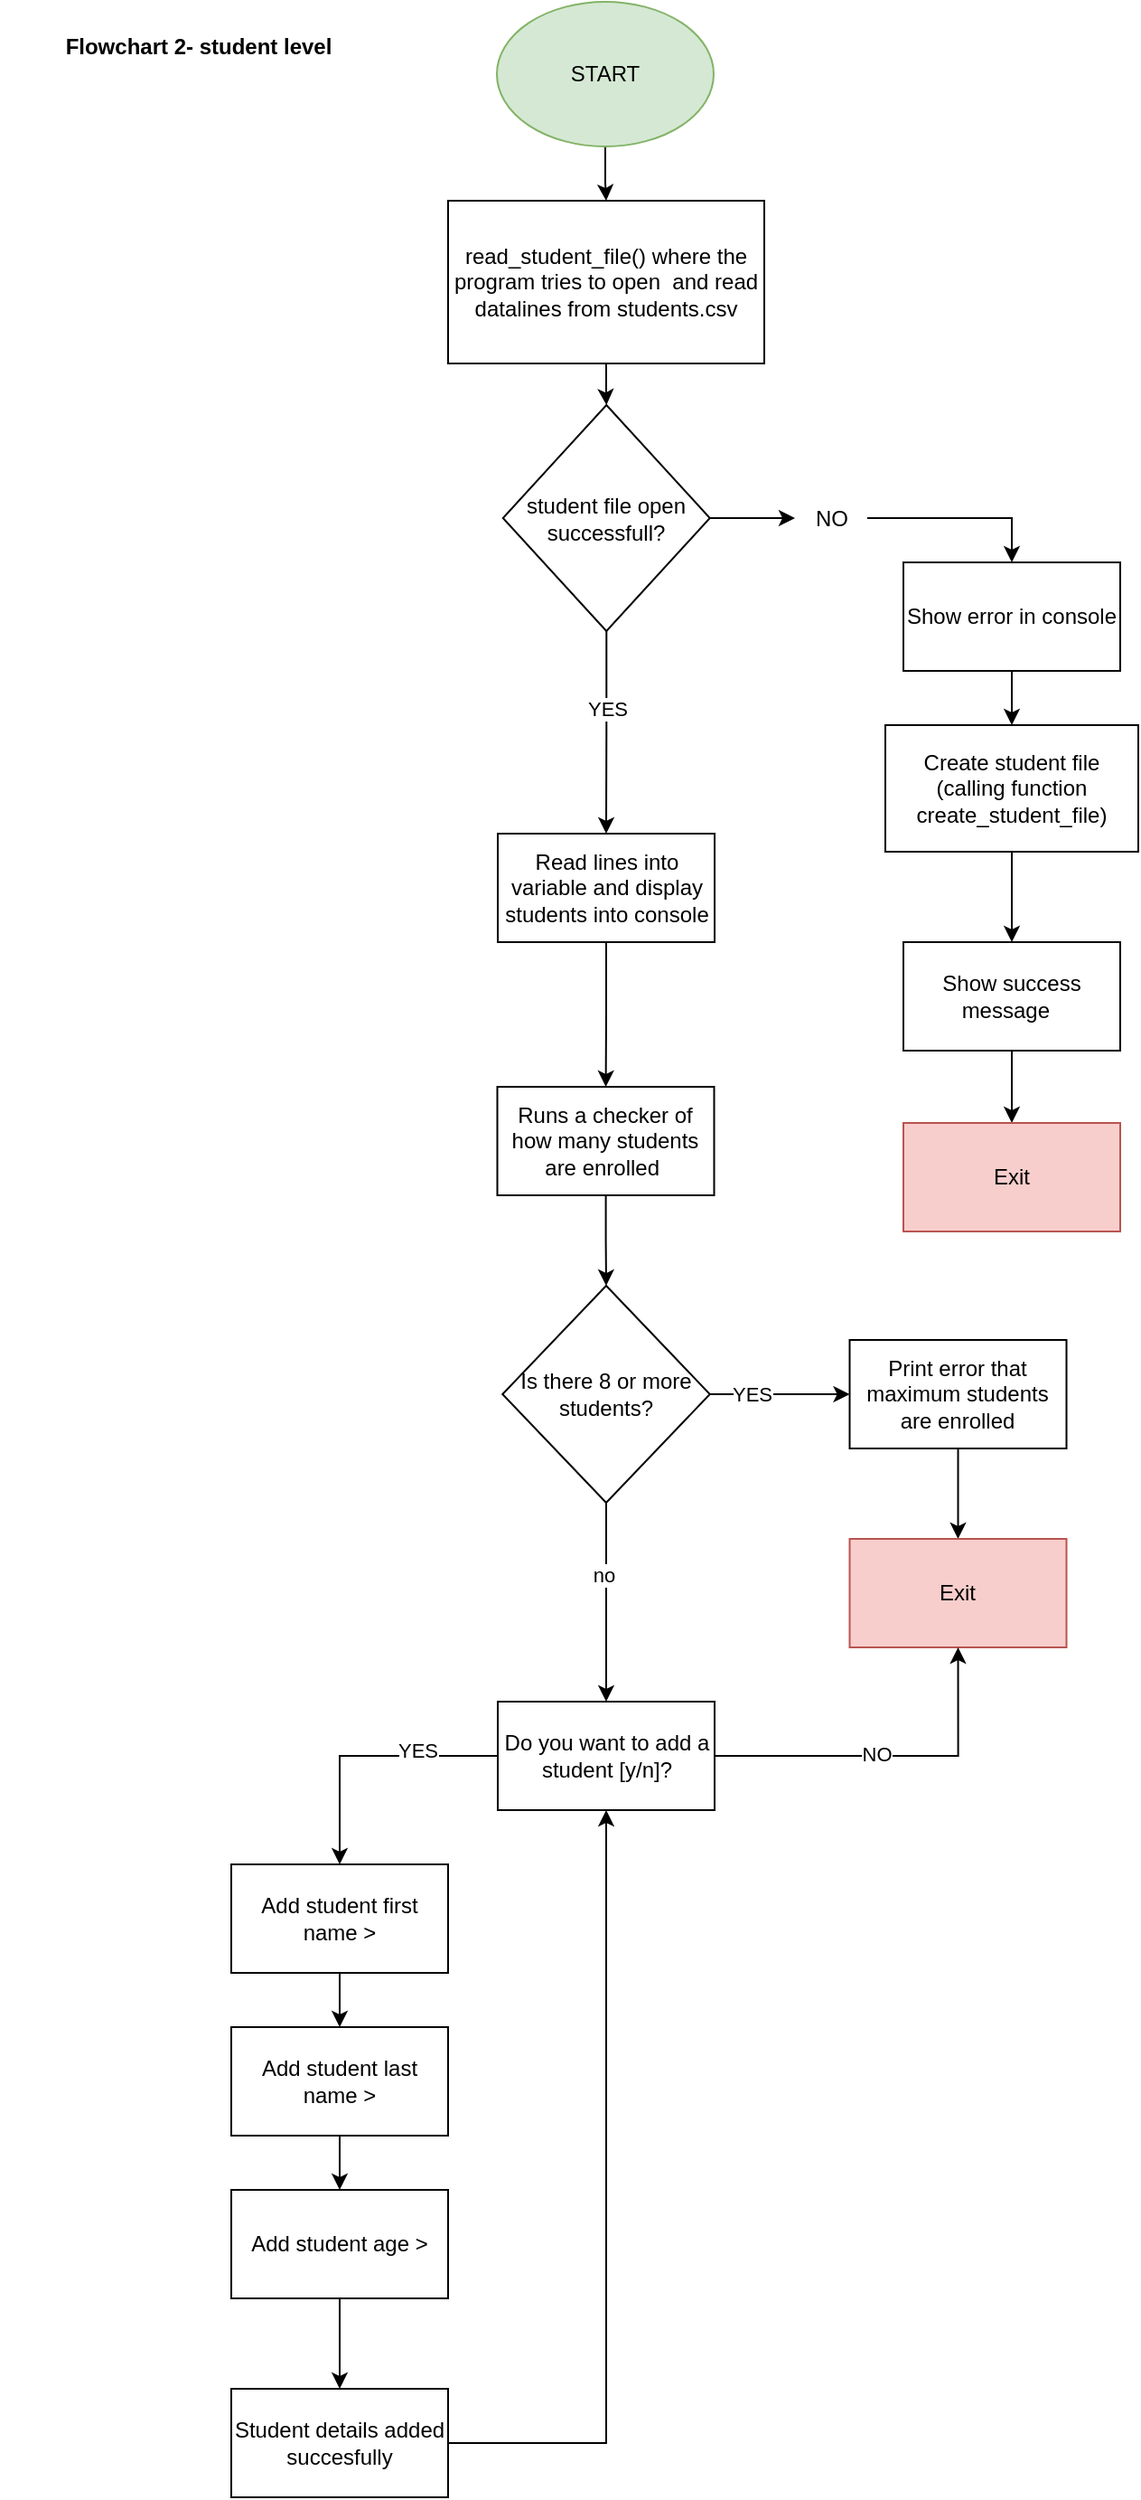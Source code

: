 <mxfile version="26.0.11">
  <diagram name="Page-1" id="NCArv4mWC_7C3QKiHAK6">
    <mxGraphModel dx="1434" dy="772" grid="1" gridSize="10" guides="1" tooltips="1" connect="1" arrows="1" fold="1" page="1" pageScale="1" pageWidth="850" pageHeight="1100" math="0" shadow="0">
      <root>
        <mxCell id="0" />
        <mxCell id="1" parent="0" />
        <mxCell id="ep_1ymyTCZ9elvJ-E0dE-5" value="" style="edgeStyle=orthogonalEdgeStyle;rounded=0;orthogonalLoop=1;jettySize=auto;html=1;" edge="1" parent="1" source="ep_1ymyTCZ9elvJ-E0dE-2" target="ep_1ymyTCZ9elvJ-E0dE-4">
          <mxGeometry relative="1" as="geometry" />
        </mxCell>
        <mxCell id="ep_1ymyTCZ9elvJ-E0dE-2" value="START" style="ellipse;whiteSpace=wrap;html=1;fillColor=#d5e8d4;strokeColor=#82b366;" vertex="1" parent="1">
          <mxGeometry x="365" y="10" width="120" height="80" as="geometry" />
        </mxCell>
        <mxCell id="ep_1ymyTCZ9elvJ-E0dE-3" value="&lt;b&gt;Flowchart 2- student level&lt;/b&gt;" style="text;html=1;align=center;verticalAlign=middle;whiteSpace=wrap;rounded=0;" vertex="1" parent="1">
          <mxGeometry x="90" y="20" width="220" height="30" as="geometry" />
        </mxCell>
        <mxCell id="ep_1ymyTCZ9elvJ-E0dE-7" value="" style="edgeStyle=orthogonalEdgeStyle;rounded=0;orthogonalLoop=1;jettySize=auto;html=1;" edge="1" parent="1" source="ep_1ymyTCZ9elvJ-E0dE-4" target="ep_1ymyTCZ9elvJ-E0dE-6">
          <mxGeometry relative="1" as="geometry" />
        </mxCell>
        <mxCell id="ep_1ymyTCZ9elvJ-E0dE-4" value="read_student_file() where the program tries to open&amp;nbsp; and read datalines from students.csv" style="whiteSpace=wrap;html=1;" vertex="1" parent="1">
          <mxGeometry x="338" y="120" width="175" height="90" as="geometry" />
        </mxCell>
        <mxCell id="ep_1ymyTCZ9elvJ-E0dE-9" value="" style="edgeStyle=orthogonalEdgeStyle;rounded=0;orthogonalLoop=1;jettySize=auto;html=1;" edge="1" parent="1" source="ep_1ymyTCZ9elvJ-E0dE-6" target="ep_1ymyTCZ9elvJ-E0dE-8">
          <mxGeometry relative="1" as="geometry" />
        </mxCell>
        <mxCell id="ep_1ymyTCZ9elvJ-E0dE-10" value="YES" style="edgeLabel;html=1;align=center;verticalAlign=middle;resizable=0;points=[];" vertex="1" connectable="0" parent="ep_1ymyTCZ9elvJ-E0dE-9">
          <mxGeometry x="-0.235" relative="1" as="geometry">
            <mxPoint as="offset" />
          </mxGeometry>
        </mxCell>
        <mxCell id="ep_1ymyTCZ9elvJ-E0dE-12" value="" style="edgeStyle=orthogonalEdgeStyle;rounded=0;orthogonalLoop=1;jettySize=auto;html=1;" edge="1" parent="1" source="ep_1ymyTCZ9elvJ-E0dE-14" target="ep_1ymyTCZ9elvJ-E0dE-11">
          <mxGeometry relative="1" as="geometry" />
        </mxCell>
        <mxCell id="ep_1ymyTCZ9elvJ-E0dE-6" value="student file open successfull?" style="rhombus;whiteSpace=wrap;html=1;" vertex="1" parent="1">
          <mxGeometry x="368.38" y="233" width="114.5" height="125" as="geometry" />
        </mxCell>
        <mxCell id="ep_1ymyTCZ9elvJ-E0dE-22" value="" style="edgeStyle=orthogonalEdgeStyle;rounded=0;orthogonalLoop=1;jettySize=auto;html=1;" edge="1" parent="1" source="ep_1ymyTCZ9elvJ-E0dE-8" target="ep_1ymyTCZ9elvJ-E0dE-21">
          <mxGeometry relative="1" as="geometry" />
        </mxCell>
        <mxCell id="ep_1ymyTCZ9elvJ-E0dE-8" value="Read lines into variable and display students into console" style="whiteSpace=wrap;html=1;" vertex="1" parent="1">
          <mxGeometry x="365.51" y="470" width="120" height="60" as="geometry" />
        </mxCell>
        <mxCell id="ep_1ymyTCZ9elvJ-E0dE-16" value="" style="edgeStyle=orthogonalEdgeStyle;rounded=0;orthogonalLoop=1;jettySize=auto;html=1;" edge="1" parent="1" source="ep_1ymyTCZ9elvJ-E0dE-11" target="ep_1ymyTCZ9elvJ-E0dE-15">
          <mxGeometry relative="1" as="geometry" />
        </mxCell>
        <mxCell id="ep_1ymyTCZ9elvJ-E0dE-11" value="Show error in console" style="whiteSpace=wrap;html=1;" vertex="1" parent="1">
          <mxGeometry x="590" y="320" width="120" height="60" as="geometry" />
        </mxCell>
        <mxCell id="ep_1ymyTCZ9elvJ-E0dE-20" value="" style="edgeStyle=orthogonalEdgeStyle;rounded=0;orthogonalLoop=1;jettySize=auto;html=1;" edge="1" parent="1" source="ep_1ymyTCZ9elvJ-E0dE-15" target="ep_1ymyTCZ9elvJ-E0dE-19">
          <mxGeometry relative="1" as="geometry" />
        </mxCell>
        <mxCell id="ep_1ymyTCZ9elvJ-E0dE-15" value="Create student file (calling function create_student_file)" style="whiteSpace=wrap;html=1;" vertex="1" parent="1">
          <mxGeometry x="580" y="410" width="140" height="70" as="geometry" />
        </mxCell>
        <mxCell id="ep_1ymyTCZ9elvJ-E0dE-38" value="" style="edgeStyle=orthogonalEdgeStyle;rounded=0;orthogonalLoop=1;jettySize=auto;html=1;" edge="1" parent="1" source="ep_1ymyTCZ9elvJ-E0dE-19" target="ep_1ymyTCZ9elvJ-E0dE-37">
          <mxGeometry relative="1" as="geometry" />
        </mxCell>
        <mxCell id="ep_1ymyTCZ9elvJ-E0dE-19" value="Show success message&amp;nbsp;&amp;nbsp;" style="whiteSpace=wrap;html=1;" vertex="1" parent="1">
          <mxGeometry x="590" y="530" width="120" height="60" as="geometry" />
        </mxCell>
        <mxCell id="ep_1ymyTCZ9elvJ-E0dE-24" value="" style="edgeStyle=orthogonalEdgeStyle;rounded=0;orthogonalLoop=1;jettySize=auto;html=1;" edge="1" parent="1" source="ep_1ymyTCZ9elvJ-E0dE-21" target="ep_1ymyTCZ9elvJ-E0dE-23">
          <mxGeometry relative="1" as="geometry" />
        </mxCell>
        <mxCell id="ep_1ymyTCZ9elvJ-E0dE-21" value="Runs a checker of how many students are enrolled&amp;nbsp;" style="whiteSpace=wrap;html=1;" vertex="1" parent="1">
          <mxGeometry x="365.25" y="610" width="120" height="60" as="geometry" />
        </mxCell>
        <mxCell id="ep_1ymyTCZ9elvJ-E0dE-26" value="" style="edgeStyle=orthogonalEdgeStyle;rounded=0;orthogonalLoop=1;jettySize=auto;html=1;" edge="1" parent="1" source="ep_1ymyTCZ9elvJ-E0dE-23" target="ep_1ymyTCZ9elvJ-E0dE-25">
          <mxGeometry relative="1" as="geometry" />
        </mxCell>
        <mxCell id="ep_1ymyTCZ9elvJ-E0dE-27" value="YES" style="edgeLabel;html=1;align=center;verticalAlign=middle;resizable=0;points=[];" vertex="1" connectable="0" parent="ep_1ymyTCZ9elvJ-E0dE-26">
          <mxGeometry x="-0.402" relative="1" as="geometry">
            <mxPoint as="offset" />
          </mxGeometry>
        </mxCell>
        <mxCell id="ep_1ymyTCZ9elvJ-E0dE-31" value="" style="edgeStyle=orthogonalEdgeStyle;rounded=0;orthogonalLoop=1;jettySize=auto;html=1;" edge="1" parent="1" source="ep_1ymyTCZ9elvJ-E0dE-23" target="ep_1ymyTCZ9elvJ-E0dE-30">
          <mxGeometry relative="1" as="geometry" />
        </mxCell>
        <mxCell id="ep_1ymyTCZ9elvJ-E0dE-32" value="no" style="edgeLabel;html=1;align=center;verticalAlign=middle;resizable=0;points=[];" vertex="1" connectable="0" parent="ep_1ymyTCZ9elvJ-E0dE-31">
          <mxGeometry x="-0.273" y="-2" relative="1" as="geometry">
            <mxPoint as="offset" />
          </mxGeometry>
        </mxCell>
        <mxCell id="ep_1ymyTCZ9elvJ-E0dE-23" value="Is there 8 or more students?" style="rhombus;whiteSpace=wrap;html=1;" vertex="1" parent="1">
          <mxGeometry x="368.13" y="720" width="114.75" height="120" as="geometry" />
        </mxCell>
        <mxCell id="ep_1ymyTCZ9elvJ-E0dE-29" value="" style="edgeStyle=orthogonalEdgeStyle;rounded=0;orthogonalLoop=1;jettySize=auto;html=1;" edge="1" parent="1" source="ep_1ymyTCZ9elvJ-E0dE-25" target="ep_1ymyTCZ9elvJ-E0dE-28">
          <mxGeometry relative="1" as="geometry" />
        </mxCell>
        <mxCell id="ep_1ymyTCZ9elvJ-E0dE-25" value="Print error that maximum students are enrolled" style="whiteSpace=wrap;html=1;" vertex="1" parent="1">
          <mxGeometry x="560.255" y="750" width="120" height="60" as="geometry" />
        </mxCell>
        <mxCell id="ep_1ymyTCZ9elvJ-E0dE-28" value="Exit" style="whiteSpace=wrap;html=1;fillColor=#f8cecc;strokeColor=#b85450;" vertex="1" parent="1">
          <mxGeometry x="560.255" y="860" width="120" height="60" as="geometry" />
        </mxCell>
        <mxCell id="ep_1ymyTCZ9elvJ-E0dE-34" value="" style="edgeStyle=orthogonalEdgeStyle;rounded=0;orthogonalLoop=1;jettySize=auto;html=1;entryX=0.5;entryY=1;entryDx=0;entryDy=0;" edge="1" parent="1" source="ep_1ymyTCZ9elvJ-E0dE-30" target="ep_1ymyTCZ9elvJ-E0dE-28">
          <mxGeometry relative="1" as="geometry">
            <mxPoint x="565.505" y="980" as="targetPoint" />
          </mxGeometry>
        </mxCell>
        <mxCell id="ep_1ymyTCZ9elvJ-E0dE-35" value="NO" style="edgeLabel;html=1;align=center;verticalAlign=middle;resizable=0;points=[];" vertex="1" connectable="0" parent="ep_1ymyTCZ9elvJ-E0dE-34">
          <mxGeometry x="-0.088" y="1" relative="1" as="geometry">
            <mxPoint as="offset" />
          </mxGeometry>
        </mxCell>
        <mxCell id="ep_1ymyTCZ9elvJ-E0dE-40" value="" style="edgeStyle=orthogonalEdgeStyle;rounded=0;orthogonalLoop=1;jettySize=auto;html=1;" edge="1" parent="1" source="ep_1ymyTCZ9elvJ-E0dE-30" target="ep_1ymyTCZ9elvJ-E0dE-39">
          <mxGeometry relative="1" as="geometry" />
        </mxCell>
        <mxCell id="ep_1ymyTCZ9elvJ-E0dE-41" value="YES" style="edgeLabel;html=1;align=center;verticalAlign=middle;resizable=0;points=[];" vertex="1" connectable="0" parent="ep_1ymyTCZ9elvJ-E0dE-40">
          <mxGeometry x="-0.397" y="-3" relative="1" as="geometry">
            <mxPoint as="offset" />
          </mxGeometry>
        </mxCell>
        <mxCell id="ep_1ymyTCZ9elvJ-E0dE-30" value="Do you want to add a student [y/n]?" style="whiteSpace=wrap;html=1;" vertex="1" parent="1">
          <mxGeometry x="365.505" y="950" width="120" height="60" as="geometry" />
        </mxCell>
        <mxCell id="ep_1ymyTCZ9elvJ-E0dE-36" value="" style="edgeStyle=orthogonalEdgeStyle;rounded=0;orthogonalLoop=1;jettySize=auto;html=1;" edge="1" parent="1" source="ep_1ymyTCZ9elvJ-E0dE-6" target="ep_1ymyTCZ9elvJ-E0dE-14">
          <mxGeometry relative="1" as="geometry">
            <mxPoint x="483" y="296" as="sourcePoint" />
            <mxPoint x="590" y="410" as="targetPoint" />
          </mxGeometry>
        </mxCell>
        <mxCell id="ep_1ymyTCZ9elvJ-E0dE-14" value="NO" style="text;html=1;align=center;verticalAlign=middle;resizable=0;points=[];autosize=1;strokeColor=none;fillColor=none;" vertex="1" parent="1">
          <mxGeometry x="530" y="280.5" width="40" height="30" as="geometry" />
        </mxCell>
        <mxCell id="ep_1ymyTCZ9elvJ-E0dE-37" value="Exit" style="whiteSpace=wrap;html=1;fillColor=#f8cecc;strokeColor=#b85450;" vertex="1" parent="1">
          <mxGeometry x="590" y="630" width="120" height="60" as="geometry" />
        </mxCell>
        <mxCell id="ep_1ymyTCZ9elvJ-E0dE-43" value="" style="edgeStyle=orthogonalEdgeStyle;rounded=0;orthogonalLoop=1;jettySize=auto;html=1;" edge="1" parent="1" source="ep_1ymyTCZ9elvJ-E0dE-39" target="ep_1ymyTCZ9elvJ-E0dE-42">
          <mxGeometry relative="1" as="geometry" />
        </mxCell>
        <mxCell id="ep_1ymyTCZ9elvJ-E0dE-39" value="Add student first name &amp;gt;" style="whiteSpace=wrap;html=1;" vertex="1" parent="1">
          <mxGeometry x="217.995" y="1040" width="120" height="60" as="geometry" />
        </mxCell>
        <mxCell id="ep_1ymyTCZ9elvJ-E0dE-45" value="" style="edgeStyle=orthogonalEdgeStyle;rounded=0;orthogonalLoop=1;jettySize=auto;html=1;" edge="1" parent="1" source="ep_1ymyTCZ9elvJ-E0dE-42" target="ep_1ymyTCZ9elvJ-E0dE-44">
          <mxGeometry relative="1" as="geometry" />
        </mxCell>
        <mxCell id="ep_1ymyTCZ9elvJ-E0dE-42" value="Add student last name &amp;gt;" style="whiteSpace=wrap;html=1;" vertex="1" parent="1">
          <mxGeometry x="217.995" y="1130" width="120" height="60" as="geometry" />
        </mxCell>
        <mxCell id="ep_1ymyTCZ9elvJ-E0dE-47" value="" style="edgeStyle=orthogonalEdgeStyle;rounded=0;orthogonalLoop=1;jettySize=auto;html=1;" edge="1" parent="1" source="ep_1ymyTCZ9elvJ-E0dE-44" target="ep_1ymyTCZ9elvJ-E0dE-46">
          <mxGeometry relative="1" as="geometry" />
        </mxCell>
        <mxCell id="ep_1ymyTCZ9elvJ-E0dE-44" value="Add student age &amp;gt;" style="whiteSpace=wrap;html=1;" vertex="1" parent="1">
          <mxGeometry x="218.005" y="1220" width="120" height="60" as="geometry" />
        </mxCell>
        <mxCell id="ep_1ymyTCZ9elvJ-E0dE-48" style="edgeStyle=orthogonalEdgeStyle;rounded=0;orthogonalLoop=1;jettySize=auto;html=1;entryX=0.5;entryY=1;entryDx=0;entryDy=0;" edge="1" parent="1" source="ep_1ymyTCZ9elvJ-E0dE-46" target="ep_1ymyTCZ9elvJ-E0dE-30">
          <mxGeometry relative="1" as="geometry" />
        </mxCell>
        <mxCell id="ep_1ymyTCZ9elvJ-E0dE-46" value="Student details added succesfully" style="whiteSpace=wrap;html=1;" vertex="1" parent="1">
          <mxGeometry x="217.995" y="1330" width="120" height="60" as="geometry" />
        </mxCell>
      </root>
    </mxGraphModel>
  </diagram>
</mxfile>
